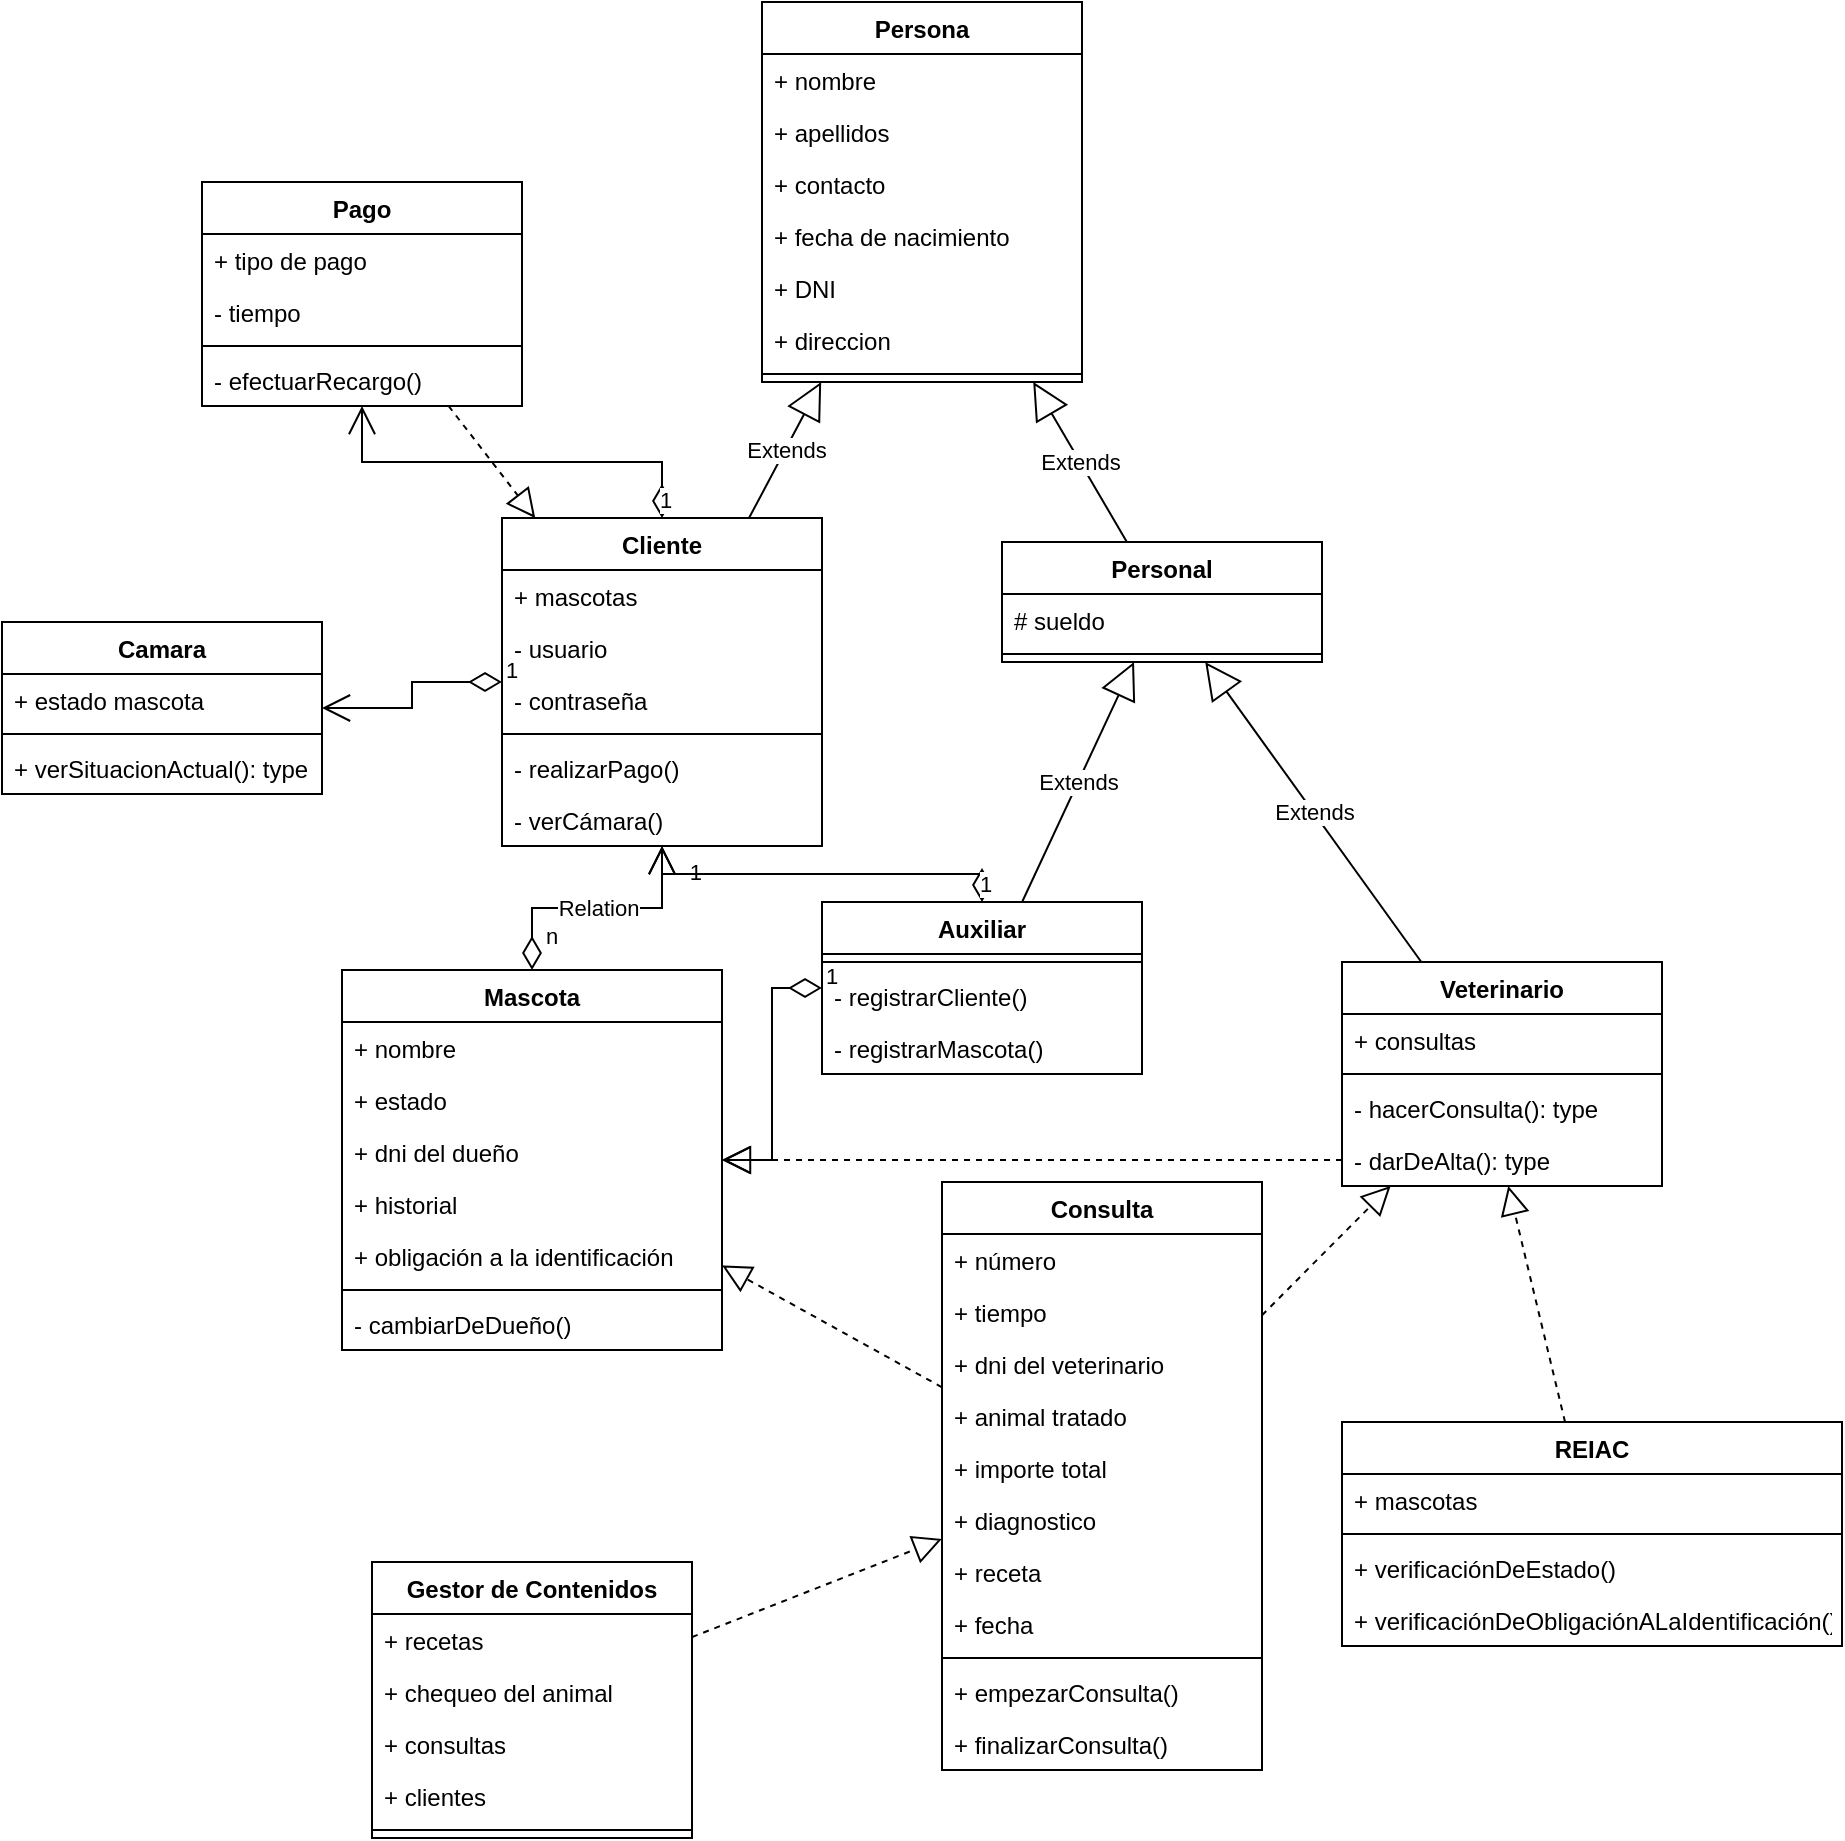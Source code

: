 <mxfile version="17.1.3" type="github">
  <diagram id="eod2g-SD_bSRu7oX-sih" name="Page-1">
    <mxGraphModel dx="2312" dy="1230" grid="1" gridSize="10" guides="1" tooltips="1" connect="1" arrows="1" fold="1" page="1" pageScale="1" pageWidth="1390" pageHeight="980" math="0" shadow="0">
      <root>
        <mxCell id="0" />
        <mxCell id="1" parent="0" />
        <mxCell id="lsQp-9cjuLMxKWltGZfy-13" value="Mascota" style="swimlane;fontStyle=1;align=center;verticalAlign=top;childLayout=stackLayout;horizontal=1;startSize=26;horizontalStack=0;resizeParent=1;resizeParentMax=0;resizeLast=0;collapsible=1;marginBottom=0;" vertex="1" parent="1">
          <mxGeometry x="230" y="534" width="190" height="190" as="geometry" />
        </mxCell>
        <mxCell id="lsQp-9cjuLMxKWltGZfy-17" value="+ nombre" style="text;strokeColor=none;fillColor=none;align=left;verticalAlign=top;spacingLeft=4;spacingRight=4;overflow=hidden;rotatable=0;points=[[0,0.5],[1,0.5]];portConstraint=eastwest;" vertex="1" parent="lsQp-9cjuLMxKWltGZfy-13">
          <mxGeometry y="26" width="190" height="26" as="geometry" />
        </mxCell>
        <mxCell id="lsQp-9cjuLMxKWltGZfy-19" value="+ estado" style="text;strokeColor=none;fillColor=none;align=left;verticalAlign=top;spacingLeft=4;spacingRight=4;overflow=hidden;rotatable=0;points=[[0,0.5],[1,0.5]];portConstraint=eastwest;" vertex="1" parent="lsQp-9cjuLMxKWltGZfy-13">
          <mxGeometry y="52" width="190" height="26" as="geometry" />
        </mxCell>
        <mxCell id="lsQp-9cjuLMxKWltGZfy-18" value="+ dni del dueño" style="text;strokeColor=none;fillColor=none;align=left;verticalAlign=top;spacingLeft=4;spacingRight=4;overflow=hidden;rotatable=0;points=[[0,0.5],[1,0.5]];portConstraint=eastwest;" vertex="1" parent="lsQp-9cjuLMxKWltGZfy-13">
          <mxGeometry y="78" width="190" height="26" as="geometry" />
        </mxCell>
        <mxCell id="lsQp-9cjuLMxKWltGZfy-25" value="+ historial" style="text;strokeColor=none;fillColor=none;align=left;verticalAlign=top;spacingLeft=4;spacingRight=4;overflow=hidden;rotatable=0;points=[[0,0.5],[1,0.5]];portConstraint=eastwest;" vertex="1" parent="lsQp-9cjuLMxKWltGZfy-13">
          <mxGeometry y="104" width="190" height="26" as="geometry" />
        </mxCell>
        <mxCell id="lsQp-9cjuLMxKWltGZfy-98" value="+ obligación a la identificación" style="text;strokeColor=none;fillColor=none;align=left;verticalAlign=top;spacingLeft=4;spacingRight=4;overflow=hidden;rotatable=0;points=[[0,0.5],[1,0.5]];portConstraint=eastwest;" vertex="1" parent="lsQp-9cjuLMxKWltGZfy-13">
          <mxGeometry y="130" width="190" height="26" as="geometry" />
        </mxCell>
        <mxCell id="lsQp-9cjuLMxKWltGZfy-15" value="" style="line;strokeWidth=1;fillColor=none;align=left;verticalAlign=middle;spacingTop=-1;spacingLeft=3;spacingRight=3;rotatable=0;labelPosition=right;points=[];portConstraint=eastwest;" vertex="1" parent="lsQp-9cjuLMxKWltGZfy-13">
          <mxGeometry y="156" width="190" height="8" as="geometry" />
        </mxCell>
        <mxCell id="lsQp-9cjuLMxKWltGZfy-16" value="- cambiarDeDueño()" style="text;strokeColor=none;fillColor=none;align=left;verticalAlign=top;spacingLeft=4;spacingRight=4;overflow=hidden;rotatable=0;points=[[0,0.5],[1,0.5]];portConstraint=eastwest;" vertex="1" parent="lsQp-9cjuLMxKWltGZfy-13">
          <mxGeometry y="164" width="190" height="26" as="geometry" />
        </mxCell>
        <mxCell id="lsQp-9cjuLMxKWltGZfy-20" value="REIAC" style="swimlane;fontStyle=1;align=center;verticalAlign=top;childLayout=stackLayout;horizontal=1;startSize=26;horizontalStack=0;resizeParent=1;resizeParentMax=0;resizeLast=0;collapsible=1;marginBottom=0;" vertex="1" parent="1">
          <mxGeometry x="730" y="760" width="250" height="112" as="geometry" />
        </mxCell>
        <mxCell id="lsQp-9cjuLMxKWltGZfy-21" value="+ mascotas" style="text;strokeColor=none;fillColor=none;align=left;verticalAlign=top;spacingLeft=4;spacingRight=4;overflow=hidden;rotatable=0;points=[[0,0.5],[1,0.5]];portConstraint=eastwest;" vertex="1" parent="lsQp-9cjuLMxKWltGZfy-20">
          <mxGeometry y="26" width="250" height="26" as="geometry" />
        </mxCell>
        <mxCell id="lsQp-9cjuLMxKWltGZfy-22" value="" style="line;strokeWidth=1;fillColor=none;align=left;verticalAlign=middle;spacingTop=-1;spacingLeft=3;spacingRight=3;rotatable=0;labelPosition=right;points=[];portConstraint=eastwest;" vertex="1" parent="lsQp-9cjuLMxKWltGZfy-20">
          <mxGeometry y="52" width="250" height="8" as="geometry" />
        </mxCell>
        <mxCell id="lsQp-9cjuLMxKWltGZfy-23" value="+ verificaciónDeEstado()" style="text;strokeColor=none;fillColor=none;align=left;verticalAlign=top;spacingLeft=4;spacingRight=4;overflow=hidden;rotatable=0;points=[[0,0.5],[1,0.5]];portConstraint=eastwest;" vertex="1" parent="lsQp-9cjuLMxKWltGZfy-20">
          <mxGeometry y="60" width="250" height="26" as="geometry" />
        </mxCell>
        <mxCell id="lsQp-9cjuLMxKWltGZfy-99" value="+ verificaciónDeObligaciónALaIdentificación()" style="text;strokeColor=none;fillColor=none;align=left;verticalAlign=top;spacingLeft=4;spacingRight=4;overflow=hidden;rotatable=0;points=[[0,0.5],[1,0.5]];portConstraint=eastwest;" vertex="1" parent="lsQp-9cjuLMxKWltGZfy-20">
          <mxGeometry y="86" width="250" height="26" as="geometry" />
        </mxCell>
        <mxCell id="lsQp-9cjuLMxKWltGZfy-26" value="Veterinario" style="swimlane;fontStyle=1;align=center;verticalAlign=top;childLayout=stackLayout;horizontal=1;startSize=26;horizontalStack=0;resizeParent=1;resizeParentMax=0;resizeLast=0;collapsible=1;marginBottom=0;" vertex="1" parent="1">
          <mxGeometry x="730" y="530" width="160" height="112" as="geometry" />
        </mxCell>
        <mxCell id="lsQp-9cjuLMxKWltGZfy-74" value="+ consultas" style="text;strokeColor=none;fillColor=none;align=left;verticalAlign=top;spacingLeft=4;spacingRight=4;overflow=hidden;rotatable=0;points=[[0,0.5],[1,0.5]];portConstraint=eastwest;" vertex="1" parent="lsQp-9cjuLMxKWltGZfy-26">
          <mxGeometry y="26" width="160" height="26" as="geometry" />
        </mxCell>
        <mxCell id="lsQp-9cjuLMxKWltGZfy-28" value="" style="line;strokeWidth=1;fillColor=none;align=left;verticalAlign=middle;spacingTop=-1;spacingLeft=3;spacingRight=3;rotatable=0;labelPosition=right;points=[];portConstraint=eastwest;" vertex="1" parent="lsQp-9cjuLMxKWltGZfy-26">
          <mxGeometry y="52" width="160" height="8" as="geometry" />
        </mxCell>
        <mxCell id="lsQp-9cjuLMxKWltGZfy-29" value="- hacerConsulta(): type" style="text;strokeColor=none;fillColor=none;align=left;verticalAlign=top;spacingLeft=4;spacingRight=4;overflow=hidden;rotatable=0;points=[[0,0.5],[1,0.5]];portConstraint=eastwest;" vertex="1" parent="lsQp-9cjuLMxKWltGZfy-26">
          <mxGeometry y="60" width="160" height="26" as="geometry" />
        </mxCell>
        <mxCell id="lsQp-9cjuLMxKWltGZfy-117" value="- darDeAlta(): type" style="text;strokeColor=none;fillColor=none;align=left;verticalAlign=top;spacingLeft=4;spacingRight=4;overflow=hidden;rotatable=0;points=[[0,0.5],[1,0.5]];portConstraint=eastwest;" vertex="1" parent="lsQp-9cjuLMxKWltGZfy-26">
          <mxGeometry y="86" width="160" height="26" as="geometry" />
        </mxCell>
        <mxCell id="lsQp-9cjuLMxKWltGZfy-30" value="Persona" style="swimlane;fontStyle=1;align=center;verticalAlign=top;childLayout=stackLayout;horizontal=1;startSize=26;horizontalStack=0;resizeParent=1;resizeParentMax=0;resizeLast=0;collapsible=1;marginBottom=0;" vertex="1" parent="1">
          <mxGeometry x="440" y="50" width="160" height="190" as="geometry" />
        </mxCell>
        <mxCell id="lsQp-9cjuLMxKWltGZfy-31" value="+ nombre" style="text;strokeColor=none;fillColor=none;align=left;verticalAlign=top;spacingLeft=4;spacingRight=4;overflow=hidden;rotatable=0;points=[[0,0.5],[1,0.5]];portConstraint=eastwest;" vertex="1" parent="lsQp-9cjuLMxKWltGZfy-30">
          <mxGeometry y="26" width="160" height="26" as="geometry" />
        </mxCell>
        <mxCell id="lsQp-9cjuLMxKWltGZfy-34" value="+ apellidos" style="text;strokeColor=none;fillColor=none;align=left;verticalAlign=top;spacingLeft=4;spacingRight=4;overflow=hidden;rotatable=0;points=[[0,0.5],[1,0.5]];portConstraint=eastwest;" vertex="1" parent="lsQp-9cjuLMxKWltGZfy-30">
          <mxGeometry y="52" width="160" height="26" as="geometry" />
        </mxCell>
        <mxCell id="lsQp-9cjuLMxKWltGZfy-38" value="+ contacto" style="text;strokeColor=none;fillColor=none;align=left;verticalAlign=top;spacingLeft=4;spacingRight=4;overflow=hidden;rotatable=0;points=[[0,0.5],[1,0.5]];portConstraint=eastwest;" vertex="1" parent="lsQp-9cjuLMxKWltGZfy-30">
          <mxGeometry y="78" width="160" height="26" as="geometry" />
        </mxCell>
        <mxCell id="lsQp-9cjuLMxKWltGZfy-39" value="+ fecha de nacimiento" style="text;strokeColor=none;fillColor=none;align=left;verticalAlign=top;spacingLeft=4;spacingRight=4;overflow=hidden;rotatable=0;points=[[0,0.5],[1,0.5]];portConstraint=eastwest;" vertex="1" parent="lsQp-9cjuLMxKWltGZfy-30">
          <mxGeometry y="104" width="160" height="26" as="geometry" />
        </mxCell>
        <mxCell id="lsQp-9cjuLMxKWltGZfy-37" value="+ DNI" style="text;strokeColor=none;fillColor=none;align=left;verticalAlign=top;spacingLeft=4;spacingRight=4;overflow=hidden;rotatable=0;points=[[0,0.5],[1,0.5]];portConstraint=eastwest;" vertex="1" parent="lsQp-9cjuLMxKWltGZfy-30">
          <mxGeometry y="130" width="160" height="26" as="geometry" />
        </mxCell>
        <mxCell id="lsQp-9cjuLMxKWltGZfy-27" value="+ direccion" style="text;strokeColor=none;fillColor=none;align=left;verticalAlign=top;spacingLeft=4;spacingRight=4;overflow=hidden;rotatable=0;points=[[0,0.5],[1,0.5]];portConstraint=eastwest;" vertex="1" parent="lsQp-9cjuLMxKWltGZfy-30">
          <mxGeometry y="156" width="160" height="26" as="geometry" />
        </mxCell>
        <mxCell id="lsQp-9cjuLMxKWltGZfy-32" value="" style="line;strokeWidth=1;fillColor=none;align=left;verticalAlign=middle;spacingTop=-1;spacingLeft=3;spacingRight=3;rotatable=0;labelPosition=right;points=[];portConstraint=eastwest;" vertex="1" parent="lsQp-9cjuLMxKWltGZfy-30">
          <mxGeometry y="182" width="160" height="8" as="geometry" />
        </mxCell>
        <mxCell id="lsQp-9cjuLMxKWltGZfy-40" value="Cliente" style="swimlane;fontStyle=1;align=center;verticalAlign=top;childLayout=stackLayout;horizontal=1;startSize=26;horizontalStack=0;resizeParent=1;resizeParentMax=0;resizeLast=0;collapsible=1;marginBottom=0;" vertex="1" parent="1">
          <mxGeometry x="310" y="308" width="160" height="164" as="geometry" />
        </mxCell>
        <mxCell id="lsQp-9cjuLMxKWltGZfy-41" value="+ mascotas" style="text;strokeColor=none;fillColor=none;align=left;verticalAlign=top;spacingLeft=4;spacingRight=4;overflow=hidden;rotatable=0;points=[[0,0.5],[1,0.5]];portConstraint=eastwest;" vertex="1" parent="lsQp-9cjuLMxKWltGZfy-40">
          <mxGeometry y="26" width="160" height="26" as="geometry" />
        </mxCell>
        <mxCell id="lsQp-9cjuLMxKWltGZfy-96" value="- usuario" style="text;strokeColor=none;fillColor=none;align=left;verticalAlign=top;spacingLeft=4;spacingRight=4;overflow=hidden;rotatable=0;points=[[0,0.5],[1,0.5]];portConstraint=eastwest;" vertex="1" parent="lsQp-9cjuLMxKWltGZfy-40">
          <mxGeometry y="52" width="160" height="26" as="geometry" />
        </mxCell>
        <mxCell id="lsQp-9cjuLMxKWltGZfy-95" value="- contraseña" style="text;strokeColor=none;fillColor=none;align=left;verticalAlign=top;spacingLeft=4;spacingRight=4;overflow=hidden;rotatable=0;points=[[0,0.5],[1,0.5]];portConstraint=eastwest;" vertex="1" parent="lsQp-9cjuLMxKWltGZfy-40">
          <mxGeometry y="78" width="160" height="26" as="geometry" />
        </mxCell>
        <mxCell id="lsQp-9cjuLMxKWltGZfy-42" value="" style="line;strokeWidth=1;fillColor=none;align=left;verticalAlign=middle;spacingTop=-1;spacingLeft=3;spacingRight=3;rotatable=0;labelPosition=right;points=[];portConstraint=eastwest;" vertex="1" parent="lsQp-9cjuLMxKWltGZfy-40">
          <mxGeometry y="104" width="160" height="8" as="geometry" />
        </mxCell>
        <mxCell id="lsQp-9cjuLMxKWltGZfy-43" value="- realizarPago()" style="text;strokeColor=none;fillColor=none;align=left;verticalAlign=top;spacingLeft=4;spacingRight=4;overflow=hidden;rotatable=0;points=[[0,0.5],[1,0.5]];portConstraint=eastwest;" vertex="1" parent="lsQp-9cjuLMxKWltGZfy-40">
          <mxGeometry y="112" width="160" height="26" as="geometry" />
        </mxCell>
        <mxCell id="lsQp-9cjuLMxKWltGZfy-115" value="- verCámara()" style="text;strokeColor=none;fillColor=none;align=left;verticalAlign=top;spacingLeft=4;spacingRight=4;overflow=hidden;rotatable=0;points=[[0,0.5],[1,0.5]];portConstraint=eastwest;" vertex="1" parent="lsQp-9cjuLMxKWltGZfy-40">
          <mxGeometry y="138" width="160" height="26" as="geometry" />
        </mxCell>
        <mxCell id="lsQp-9cjuLMxKWltGZfy-44" value="Extends" style="endArrow=block;endSize=16;endFill=0;html=1;rounded=0;" edge="1" parent="1" source="lsQp-9cjuLMxKWltGZfy-40" target="lsQp-9cjuLMxKWltGZfy-30">
          <mxGeometry width="160" relative="1" as="geometry">
            <mxPoint x="760" y="290" as="sourcePoint" />
            <mxPoint x="920" y="290" as="targetPoint" />
          </mxGeometry>
        </mxCell>
        <mxCell id="lsQp-9cjuLMxKWltGZfy-45" value="Extends" style="endArrow=block;endSize=16;endFill=0;html=1;rounded=0;" edge="1" parent="1" source="lsQp-9cjuLMxKWltGZfy-56" target="lsQp-9cjuLMxKWltGZfy-30">
          <mxGeometry width="160" relative="1" as="geometry">
            <mxPoint x="417.615" y="330" as="sourcePoint" />
            <mxPoint x="468.991" y="250" as="targetPoint" />
          </mxGeometry>
        </mxCell>
        <mxCell id="lsQp-9cjuLMxKWltGZfy-46" value="Auxiliar" style="swimlane;fontStyle=1;align=center;verticalAlign=top;childLayout=stackLayout;horizontal=1;startSize=26;horizontalStack=0;resizeParent=1;resizeParentMax=0;resizeLast=0;collapsible=1;marginBottom=0;" vertex="1" parent="1">
          <mxGeometry x="470" y="500" width="160" height="86" as="geometry" />
        </mxCell>
        <mxCell id="lsQp-9cjuLMxKWltGZfy-48" value="" style="line;strokeWidth=1;fillColor=none;align=left;verticalAlign=middle;spacingTop=-1;spacingLeft=3;spacingRight=3;rotatable=0;labelPosition=right;points=[];portConstraint=eastwest;" vertex="1" parent="lsQp-9cjuLMxKWltGZfy-46">
          <mxGeometry y="26" width="160" height="8" as="geometry" />
        </mxCell>
        <mxCell id="lsQp-9cjuLMxKWltGZfy-49" value="- registrarCliente()" style="text;strokeColor=none;fillColor=none;align=left;verticalAlign=top;spacingLeft=4;spacingRight=4;overflow=hidden;rotatable=0;points=[[0,0.5],[1,0.5]];portConstraint=eastwest;" vertex="1" parent="lsQp-9cjuLMxKWltGZfy-46">
          <mxGeometry y="34" width="160" height="26" as="geometry" />
        </mxCell>
        <mxCell id="lsQp-9cjuLMxKWltGZfy-97" value="- registrarMascota()" style="text;strokeColor=none;fillColor=none;align=left;verticalAlign=top;spacingLeft=4;spacingRight=4;overflow=hidden;rotatable=0;points=[[0,0.5],[1,0.5]];portConstraint=eastwest;" vertex="1" parent="lsQp-9cjuLMxKWltGZfy-46">
          <mxGeometry y="60" width="160" height="26" as="geometry" />
        </mxCell>
        <mxCell id="lsQp-9cjuLMxKWltGZfy-50" value="Extends" style="endArrow=block;endSize=16;endFill=0;html=1;rounded=0;" edge="1" parent="1" source="lsQp-9cjuLMxKWltGZfy-46" target="lsQp-9cjuLMxKWltGZfy-56">
          <mxGeometry width="160" relative="1" as="geometry">
            <mxPoint x="760" y="360" as="sourcePoint" />
            <mxPoint x="920" y="360" as="targetPoint" />
          </mxGeometry>
        </mxCell>
        <mxCell id="lsQp-9cjuLMxKWltGZfy-56" value="Personal" style="swimlane;fontStyle=1;align=center;verticalAlign=top;childLayout=stackLayout;horizontal=1;startSize=26;horizontalStack=0;resizeParent=1;resizeParentMax=0;resizeLast=0;collapsible=1;marginBottom=0;" vertex="1" parent="1">
          <mxGeometry x="560" y="320" width="160" height="60" as="geometry" />
        </mxCell>
        <mxCell id="lsQp-9cjuLMxKWltGZfy-57" value="# sueldo" style="text;strokeColor=none;fillColor=none;align=left;verticalAlign=top;spacingLeft=4;spacingRight=4;overflow=hidden;rotatable=0;points=[[0,0.5],[1,0.5]];portConstraint=eastwest;" vertex="1" parent="lsQp-9cjuLMxKWltGZfy-56">
          <mxGeometry y="26" width="160" height="26" as="geometry" />
        </mxCell>
        <mxCell id="lsQp-9cjuLMxKWltGZfy-58" value="" style="line;strokeWidth=1;fillColor=none;align=left;verticalAlign=middle;spacingTop=-1;spacingLeft=3;spacingRight=3;rotatable=0;labelPosition=right;points=[];portConstraint=eastwest;" vertex="1" parent="lsQp-9cjuLMxKWltGZfy-56">
          <mxGeometry y="52" width="160" height="8" as="geometry" />
        </mxCell>
        <mxCell id="lsQp-9cjuLMxKWltGZfy-60" value="Extends" style="endArrow=block;endSize=16;endFill=0;html=1;rounded=0;" edge="1" parent="1" source="lsQp-9cjuLMxKWltGZfy-26" target="lsQp-9cjuLMxKWltGZfy-56">
          <mxGeometry width="160" relative="1" as="geometry">
            <mxPoint x="653.952" y="497" as="sourcePoint" />
            <mxPoint x="586.048" y="416" as="targetPoint" />
          </mxGeometry>
        </mxCell>
        <mxCell id="lsQp-9cjuLMxKWltGZfy-61" value="Consulta" style="swimlane;fontStyle=1;align=center;verticalAlign=top;childLayout=stackLayout;horizontal=1;startSize=26;horizontalStack=0;resizeParent=1;resizeParentMax=0;resizeLast=0;collapsible=1;marginBottom=0;" vertex="1" parent="1">
          <mxGeometry x="530" y="640" width="160" height="294" as="geometry" />
        </mxCell>
        <mxCell id="lsQp-9cjuLMxKWltGZfy-62" value="+ número" style="text;strokeColor=none;fillColor=none;align=left;verticalAlign=top;spacingLeft=4;spacingRight=4;overflow=hidden;rotatable=0;points=[[0,0.5],[1,0.5]];portConstraint=eastwest;" vertex="1" parent="lsQp-9cjuLMxKWltGZfy-61">
          <mxGeometry y="26" width="160" height="26" as="geometry" />
        </mxCell>
        <mxCell id="lsQp-9cjuLMxKWltGZfy-65" value="+ tiempo" style="text;strokeColor=none;fillColor=none;align=left;verticalAlign=top;spacingLeft=4;spacingRight=4;overflow=hidden;rotatable=0;points=[[0,0.5],[1,0.5]];portConstraint=eastwest;" vertex="1" parent="lsQp-9cjuLMxKWltGZfy-61">
          <mxGeometry y="52" width="160" height="26" as="geometry" />
        </mxCell>
        <mxCell id="lsQp-9cjuLMxKWltGZfy-66" value="+ dni del veterinario" style="text;strokeColor=none;fillColor=none;align=left;verticalAlign=top;spacingLeft=4;spacingRight=4;overflow=hidden;rotatable=0;points=[[0,0.5],[1,0.5]];portConstraint=eastwest;" vertex="1" parent="lsQp-9cjuLMxKWltGZfy-61">
          <mxGeometry y="78" width="160" height="26" as="geometry" />
        </mxCell>
        <mxCell id="lsQp-9cjuLMxKWltGZfy-67" value="+ animal tratado" style="text;strokeColor=none;fillColor=none;align=left;verticalAlign=top;spacingLeft=4;spacingRight=4;overflow=hidden;rotatable=0;points=[[0,0.5],[1,0.5]];portConstraint=eastwest;" vertex="1" parent="lsQp-9cjuLMxKWltGZfy-61">
          <mxGeometry y="104" width="160" height="26" as="geometry" />
        </mxCell>
        <mxCell id="lsQp-9cjuLMxKWltGZfy-68" value="+ importe total" style="text;strokeColor=none;fillColor=none;align=left;verticalAlign=top;spacingLeft=4;spacingRight=4;overflow=hidden;rotatable=0;points=[[0,0.5],[1,0.5]];portConstraint=eastwest;" vertex="1" parent="lsQp-9cjuLMxKWltGZfy-61">
          <mxGeometry y="130" width="160" height="26" as="geometry" />
        </mxCell>
        <mxCell id="lsQp-9cjuLMxKWltGZfy-69" value="+ diagnostico" style="text;strokeColor=none;fillColor=none;align=left;verticalAlign=top;spacingLeft=4;spacingRight=4;overflow=hidden;rotatable=0;points=[[0,0.5],[1,0.5]];portConstraint=eastwest;" vertex="1" parent="lsQp-9cjuLMxKWltGZfy-61">
          <mxGeometry y="156" width="160" height="26" as="geometry" />
        </mxCell>
        <mxCell id="lsQp-9cjuLMxKWltGZfy-70" value="+ receta" style="text;strokeColor=none;fillColor=none;align=left;verticalAlign=top;spacingLeft=4;spacingRight=4;overflow=hidden;rotatable=0;points=[[0,0.5],[1,0.5]];portConstraint=eastwest;" vertex="1" parent="lsQp-9cjuLMxKWltGZfy-61">
          <mxGeometry y="182" width="160" height="26" as="geometry" />
        </mxCell>
        <mxCell id="lsQp-9cjuLMxKWltGZfy-71" value="+ fecha" style="text;strokeColor=none;fillColor=none;align=left;verticalAlign=top;spacingLeft=4;spacingRight=4;overflow=hidden;rotatable=0;points=[[0,0.5],[1,0.5]];portConstraint=eastwest;" vertex="1" parent="lsQp-9cjuLMxKWltGZfy-61">
          <mxGeometry y="208" width="160" height="26" as="geometry" />
        </mxCell>
        <mxCell id="lsQp-9cjuLMxKWltGZfy-63" value="" style="line;strokeWidth=1;fillColor=none;align=left;verticalAlign=middle;spacingTop=-1;spacingLeft=3;spacingRight=3;rotatable=0;labelPosition=right;points=[];portConstraint=eastwest;" vertex="1" parent="lsQp-9cjuLMxKWltGZfy-61">
          <mxGeometry y="234" width="160" height="8" as="geometry" />
        </mxCell>
        <mxCell id="lsQp-9cjuLMxKWltGZfy-64" value="+ empezarConsulta()" style="text;strokeColor=none;fillColor=none;align=left;verticalAlign=top;spacingLeft=4;spacingRight=4;overflow=hidden;rotatable=0;points=[[0,0.5],[1,0.5]];portConstraint=eastwest;" vertex="1" parent="lsQp-9cjuLMxKWltGZfy-61">
          <mxGeometry y="242" width="160" height="26" as="geometry" />
        </mxCell>
        <mxCell id="lsQp-9cjuLMxKWltGZfy-79" value="+ finalizarConsulta()" style="text;strokeColor=none;fillColor=none;align=left;verticalAlign=top;spacingLeft=4;spacingRight=4;overflow=hidden;rotatable=0;points=[[0,0.5],[1,0.5]];portConstraint=eastwest;" vertex="1" parent="lsQp-9cjuLMxKWltGZfy-61">
          <mxGeometry y="268" width="160" height="26" as="geometry" />
        </mxCell>
        <mxCell id="lsQp-9cjuLMxKWltGZfy-75" value="Camara" style="swimlane;fontStyle=1;align=center;verticalAlign=top;childLayout=stackLayout;horizontal=1;startSize=26;horizontalStack=0;resizeParent=1;resizeParentMax=0;resizeLast=0;collapsible=1;marginBottom=0;" vertex="1" parent="1">
          <mxGeometry x="60" y="360" width="160" height="86" as="geometry" />
        </mxCell>
        <mxCell id="lsQp-9cjuLMxKWltGZfy-76" value="+ estado mascota" style="text;strokeColor=none;fillColor=none;align=left;verticalAlign=top;spacingLeft=4;spacingRight=4;overflow=hidden;rotatable=0;points=[[0,0.5],[1,0.5]];portConstraint=eastwest;" vertex="1" parent="lsQp-9cjuLMxKWltGZfy-75">
          <mxGeometry y="26" width="160" height="26" as="geometry" />
        </mxCell>
        <mxCell id="lsQp-9cjuLMxKWltGZfy-77" value="" style="line;strokeWidth=1;fillColor=none;align=left;verticalAlign=middle;spacingTop=-1;spacingLeft=3;spacingRight=3;rotatable=0;labelPosition=right;points=[];portConstraint=eastwest;" vertex="1" parent="lsQp-9cjuLMxKWltGZfy-75">
          <mxGeometry y="52" width="160" height="8" as="geometry" />
        </mxCell>
        <mxCell id="lsQp-9cjuLMxKWltGZfy-78" value="+ verSituacionActual(): type" style="text;strokeColor=none;fillColor=none;align=left;verticalAlign=top;spacingLeft=4;spacingRight=4;overflow=hidden;rotatable=0;points=[[0,0.5],[1,0.5]];portConstraint=eastwest;" vertex="1" parent="lsQp-9cjuLMxKWltGZfy-75">
          <mxGeometry y="60" width="160" height="26" as="geometry" />
        </mxCell>
        <mxCell id="lsQp-9cjuLMxKWltGZfy-80" value="Gestor de Contenidos" style="swimlane;fontStyle=1;align=center;verticalAlign=top;childLayout=stackLayout;horizontal=1;startSize=26;horizontalStack=0;resizeParent=1;resizeParentMax=0;resizeLast=0;collapsible=1;marginBottom=0;" vertex="1" parent="1">
          <mxGeometry x="245" y="830" width="160" height="138" as="geometry" />
        </mxCell>
        <mxCell id="lsQp-9cjuLMxKWltGZfy-81" value="+ recetas" style="text;strokeColor=none;fillColor=none;align=left;verticalAlign=top;spacingLeft=4;spacingRight=4;overflow=hidden;rotatable=0;points=[[0,0.5],[1,0.5]];portConstraint=eastwest;" vertex="1" parent="lsQp-9cjuLMxKWltGZfy-80">
          <mxGeometry y="26" width="160" height="26" as="geometry" />
        </mxCell>
        <mxCell id="lsQp-9cjuLMxKWltGZfy-84" value="+ chequeo del animal" style="text;strokeColor=none;fillColor=none;align=left;verticalAlign=top;spacingLeft=4;spacingRight=4;overflow=hidden;rotatable=0;points=[[0,0.5],[1,0.5]];portConstraint=eastwest;" vertex="1" parent="lsQp-9cjuLMxKWltGZfy-80">
          <mxGeometry y="52" width="160" height="26" as="geometry" />
        </mxCell>
        <mxCell id="lsQp-9cjuLMxKWltGZfy-85" value="+ consultas" style="text;strokeColor=none;fillColor=none;align=left;verticalAlign=top;spacingLeft=4;spacingRight=4;overflow=hidden;rotatable=0;points=[[0,0.5],[1,0.5]];portConstraint=eastwest;" vertex="1" parent="lsQp-9cjuLMxKWltGZfy-80">
          <mxGeometry y="78" width="160" height="26" as="geometry" />
        </mxCell>
        <mxCell id="lsQp-9cjuLMxKWltGZfy-86" value="+ clientes" style="text;strokeColor=none;fillColor=none;align=left;verticalAlign=top;spacingLeft=4;spacingRight=4;overflow=hidden;rotatable=0;points=[[0,0.5],[1,0.5]];portConstraint=eastwest;" vertex="1" parent="lsQp-9cjuLMxKWltGZfy-80">
          <mxGeometry y="104" width="160" height="26" as="geometry" />
        </mxCell>
        <mxCell id="lsQp-9cjuLMxKWltGZfy-82" value="" style="line;strokeWidth=1;fillColor=none;align=left;verticalAlign=middle;spacingTop=-1;spacingLeft=3;spacingRight=3;rotatable=0;labelPosition=right;points=[];portConstraint=eastwest;" vertex="1" parent="lsQp-9cjuLMxKWltGZfy-80">
          <mxGeometry y="130" width="160" height="8" as="geometry" />
        </mxCell>
        <mxCell id="lsQp-9cjuLMxKWltGZfy-88" value="Pago" style="swimlane;fontStyle=1;align=center;verticalAlign=top;childLayout=stackLayout;horizontal=1;startSize=26;horizontalStack=0;resizeParent=1;resizeParentMax=0;resizeLast=0;collapsible=1;marginBottom=0;" vertex="1" parent="1">
          <mxGeometry x="160" y="140" width="160" height="112" as="geometry" />
        </mxCell>
        <mxCell id="lsQp-9cjuLMxKWltGZfy-89" value="+ tipo de pago" style="text;strokeColor=none;fillColor=none;align=left;verticalAlign=top;spacingLeft=4;spacingRight=4;overflow=hidden;rotatable=0;points=[[0,0.5],[1,0.5]];portConstraint=eastwest;" vertex="1" parent="lsQp-9cjuLMxKWltGZfy-88">
          <mxGeometry y="26" width="160" height="26" as="geometry" />
        </mxCell>
        <mxCell id="lsQp-9cjuLMxKWltGZfy-92" value="- tiempo" style="text;strokeColor=none;fillColor=none;align=left;verticalAlign=top;spacingLeft=4;spacingRight=4;overflow=hidden;rotatable=0;points=[[0,0.5],[1,0.5]];portConstraint=eastwest;" vertex="1" parent="lsQp-9cjuLMxKWltGZfy-88">
          <mxGeometry y="52" width="160" height="26" as="geometry" />
        </mxCell>
        <mxCell id="lsQp-9cjuLMxKWltGZfy-90" value="" style="line;strokeWidth=1;fillColor=none;align=left;verticalAlign=middle;spacingTop=-1;spacingLeft=3;spacingRight=3;rotatable=0;labelPosition=right;points=[];portConstraint=eastwest;" vertex="1" parent="lsQp-9cjuLMxKWltGZfy-88">
          <mxGeometry y="78" width="160" height="8" as="geometry" />
        </mxCell>
        <mxCell id="lsQp-9cjuLMxKWltGZfy-93" value="- efectuarRecargo()" style="text;strokeColor=none;fillColor=none;align=left;verticalAlign=top;spacingLeft=4;spacingRight=4;overflow=hidden;rotatable=0;points=[[0,0.5],[1,0.5]];portConstraint=eastwest;" vertex="1" parent="lsQp-9cjuLMxKWltGZfy-88">
          <mxGeometry y="86" width="160" height="26" as="geometry" />
        </mxCell>
        <mxCell id="lsQp-9cjuLMxKWltGZfy-100" value="Relation" style="endArrow=open;html=1;endSize=12;startArrow=diamondThin;startSize=14;startFill=0;edgeStyle=orthogonalEdgeStyle;rounded=0;" edge="1" parent="1" source="lsQp-9cjuLMxKWltGZfy-13" target="lsQp-9cjuLMxKWltGZfy-40">
          <mxGeometry relative="1" as="geometry">
            <mxPoint x="580" y="460" as="sourcePoint" />
            <mxPoint x="740" y="460" as="targetPoint" />
          </mxGeometry>
        </mxCell>
        <mxCell id="lsQp-9cjuLMxKWltGZfy-101" value="n" style="edgeLabel;resizable=0;html=1;align=left;verticalAlign=top;" connectable="0" vertex="1" parent="lsQp-9cjuLMxKWltGZfy-100">
          <mxGeometry x="-1" relative="1" as="geometry">
            <mxPoint x="5" y="-30" as="offset" />
          </mxGeometry>
        </mxCell>
        <mxCell id="lsQp-9cjuLMxKWltGZfy-102" value="1" style="edgeLabel;resizable=0;html=1;align=right;verticalAlign=top;" connectable="0" vertex="1" parent="lsQp-9cjuLMxKWltGZfy-100">
          <mxGeometry x="1" relative="1" as="geometry">
            <mxPoint x="20" as="offset" />
          </mxGeometry>
        </mxCell>
        <mxCell id="lsQp-9cjuLMxKWltGZfy-103" value="" style="endArrow=block;dashed=1;endFill=0;endSize=12;html=1;rounded=0;" edge="1" parent="1" source="lsQp-9cjuLMxKWltGZfy-61" target="lsQp-9cjuLMxKWltGZfy-26">
          <mxGeometry width="160" relative="1" as="geometry">
            <mxPoint x="500" y="580" as="sourcePoint" />
            <mxPoint x="660" y="580" as="targetPoint" />
          </mxGeometry>
        </mxCell>
        <mxCell id="lsQp-9cjuLMxKWltGZfy-107" value="" style="endArrow=block;dashed=1;endFill=0;endSize=12;html=1;rounded=0;" edge="1" parent="1" source="lsQp-9cjuLMxKWltGZfy-61" target="lsQp-9cjuLMxKWltGZfy-13">
          <mxGeometry width="160" relative="1" as="geometry">
            <mxPoint x="520" y="610" as="sourcePoint" />
            <mxPoint x="578.465" y="586.0" as="targetPoint" />
          </mxGeometry>
        </mxCell>
        <mxCell id="lsQp-9cjuLMxKWltGZfy-109" value="1" style="endArrow=open;html=1;endSize=12;startArrow=diamondThin;startSize=14;startFill=0;edgeStyle=orthogonalEdgeStyle;align=left;verticalAlign=bottom;rounded=0;" edge="1" parent="1" source="lsQp-9cjuLMxKWltGZfy-46" target="lsQp-9cjuLMxKWltGZfy-13">
          <mxGeometry x="-1" y="3" relative="1" as="geometry">
            <mxPoint x="570" y="560" as="sourcePoint" />
            <mxPoint x="730" y="560" as="targetPoint" />
          </mxGeometry>
        </mxCell>
        <mxCell id="lsQp-9cjuLMxKWltGZfy-110" value="1" style="endArrow=open;html=1;endSize=12;startArrow=diamondThin;startSize=14;startFill=0;edgeStyle=orthogonalEdgeStyle;align=left;verticalAlign=bottom;rounded=0;" edge="1" parent="1" source="lsQp-9cjuLMxKWltGZfy-46" target="lsQp-9cjuLMxKWltGZfy-40">
          <mxGeometry x="-1" y="3" relative="1" as="geometry">
            <mxPoint x="570" y="560" as="sourcePoint" />
            <mxPoint x="730" y="560" as="targetPoint" />
          </mxGeometry>
        </mxCell>
        <mxCell id="lsQp-9cjuLMxKWltGZfy-111" value="" style="endArrow=block;dashed=1;endFill=0;endSize=12;html=1;rounded=0;" edge="1" parent="1" source="lsQp-9cjuLMxKWltGZfy-88" target="lsQp-9cjuLMxKWltGZfy-40">
          <mxGeometry width="160" relative="1" as="geometry">
            <mxPoint x="510" y="450" as="sourcePoint" />
            <mxPoint x="670" y="450" as="targetPoint" />
          </mxGeometry>
        </mxCell>
        <mxCell id="lsQp-9cjuLMxKWltGZfy-112" value="1" style="endArrow=open;html=1;endSize=12;startArrow=diamondThin;startSize=14;startFill=0;edgeStyle=orthogonalEdgeStyle;align=left;verticalAlign=bottom;rounded=0;" edge="1" parent="1" source="lsQp-9cjuLMxKWltGZfy-40" target="lsQp-9cjuLMxKWltGZfy-88">
          <mxGeometry x="-1" y="3" relative="1" as="geometry">
            <mxPoint x="510" y="450" as="sourcePoint" />
            <mxPoint x="670" y="450" as="targetPoint" />
          </mxGeometry>
        </mxCell>
        <mxCell id="lsQp-9cjuLMxKWltGZfy-116" value="1" style="endArrow=open;html=1;endSize=12;startArrow=diamondThin;startSize=14;startFill=0;edgeStyle=orthogonalEdgeStyle;align=left;verticalAlign=bottom;rounded=0;" edge="1" parent="1" source="lsQp-9cjuLMxKWltGZfy-40" target="lsQp-9cjuLMxKWltGZfy-75">
          <mxGeometry x="-1" y="3" relative="1" as="geometry">
            <mxPoint x="340" y="550" as="sourcePoint" />
            <mxPoint x="500" y="550" as="targetPoint" />
          </mxGeometry>
        </mxCell>
        <mxCell id="lsQp-9cjuLMxKWltGZfy-118" value="" style="endArrow=block;dashed=1;endFill=0;endSize=12;html=1;rounded=0;" edge="1" parent="1" source="lsQp-9cjuLMxKWltGZfy-117" target="lsQp-9cjuLMxKWltGZfy-13">
          <mxGeometry width="160" relative="1" as="geometry">
            <mxPoint x="440" y="520" as="sourcePoint" />
            <mxPoint x="660" y="600" as="targetPoint" />
          </mxGeometry>
        </mxCell>
        <mxCell id="lsQp-9cjuLMxKWltGZfy-119" value="" style="endArrow=block;dashed=1;endFill=0;endSize=12;html=1;rounded=0;" edge="1" parent="1" source="lsQp-9cjuLMxKWltGZfy-20" target="lsQp-9cjuLMxKWltGZfy-117">
          <mxGeometry width="160" relative="1" as="geometry">
            <mxPoint x="410" y="680" as="sourcePoint" />
            <mxPoint x="570" y="680" as="targetPoint" />
          </mxGeometry>
        </mxCell>
        <mxCell id="lsQp-9cjuLMxKWltGZfy-120" value="" style="endArrow=block;dashed=1;endFill=0;endSize=12;html=1;rounded=0;" edge="1" parent="1" source="lsQp-9cjuLMxKWltGZfy-80" target="lsQp-9cjuLMxKWltGZfy-61">
          <mxGeometry width="160" relative="1" as="geometry">
            <mxPoint x="420" y="660" as="sourcePoint" />
            <mxPoint x="580" y="660" as="targetPoint" />
          </mxGeometry>
        </mxCell>
      </root>
    </mxGraphModel>
  </diagram>
</mxfile>
